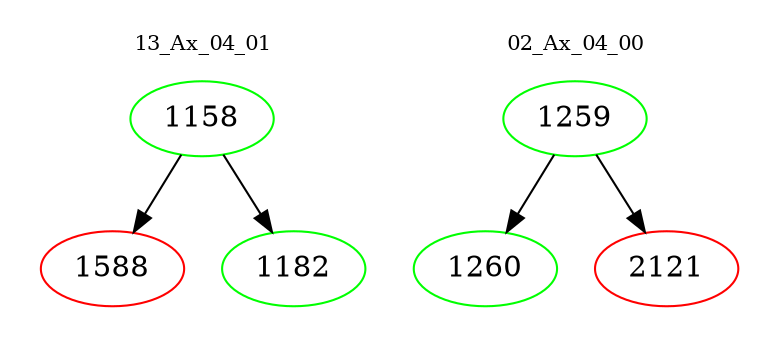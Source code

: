 digraph{
subgraph cluster_0 {
color = white
label = "13_Ax_04_01";
fontsize=10;
T0_1158 [label="1158", color="green"]
T0_1158 -> T0_1588 [color="black"]
T0_1588 [label="1588", color="red"]
T0_1158 -> T0_1182 [color="black"]
T0_1182 [label="1182", color="green"]
}
subgraph cluster_1 {
color = white
label = "02_Ax_04_00";
fontsize=10;
T1_1259 [label="1259", color="green"]
T1_1259 -> T1_1260 [color="black"]
T1_1260 [label="1260", color="green"]
T1_1259 -> T1_2121 [color="black"]
T1_2121 [label="2121", color="red"]
}
}
